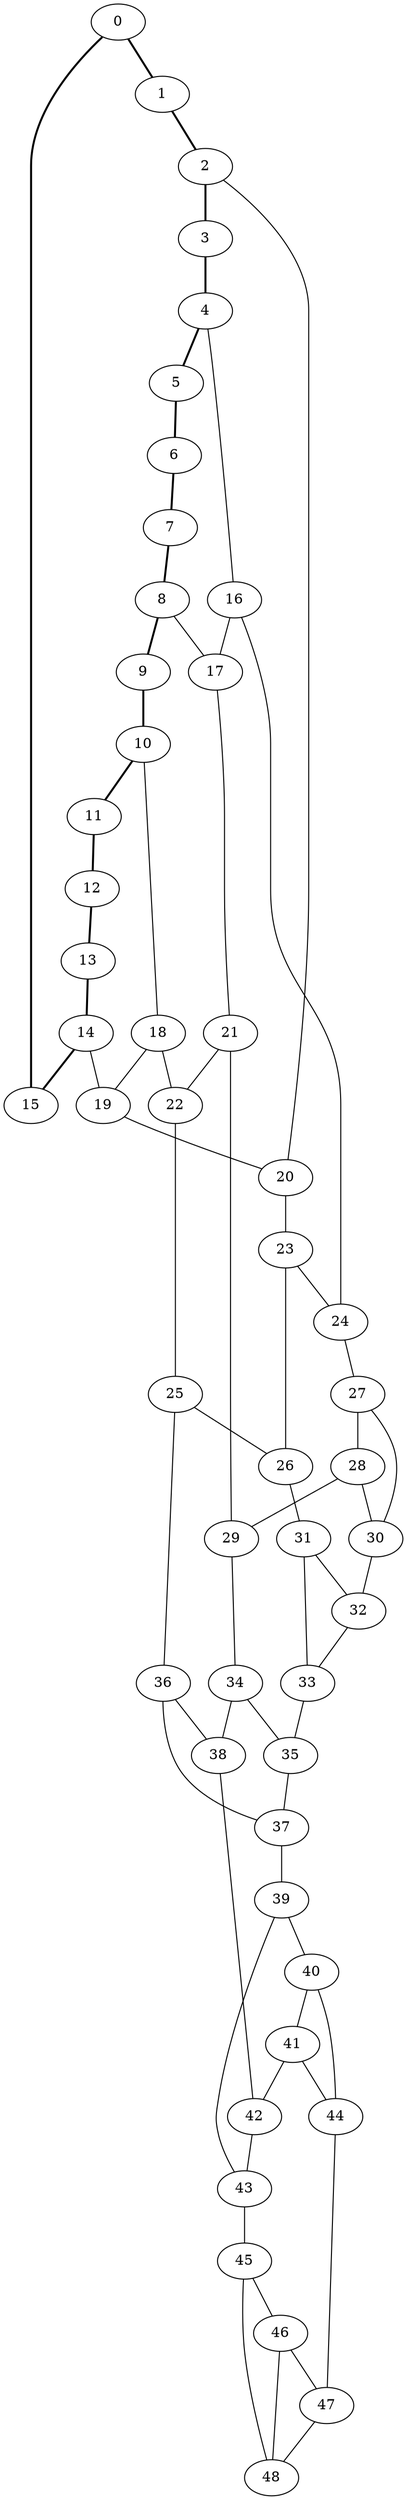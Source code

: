 //Inside of this graph isn't 3-connected
graph G {
0 [ pos = " 10.50,0.00!" ];
0 -- 1[style=bold];
0 -- 15[style=bold];
1 [ pos = " 9.70,4.02!" ];
1 -- 2[style=bold];
2 [ pos = " 7.42,7.42!" ];
2 -- 3[style=bold];
2 -- 20;
3 [ pos = " 4.02,9.70!" ];
3 -- 4[style=bold];
4 [ pos = " 0.00,10.50!" ];
4 -- 5[style=bold];
4 -- 16;
5 [ pos = " -4.02,9.70!" ];
5 -- 6[style=bold];
6 [ pos = " -7.42,7.42!" ];
6 -- 7[style=bold];
7 [ pos = " -9.70,4.02!" ];
7 -- 8[style=bold];
8 [ pos = " -10.50,0.00!" ];
8 -- 9[style=bold];
8 -- 17;
9 [ pos = " -9.70,-4.02!" ];
9 -- 10[style=bold];
10 [ pos = " -7.42,-7.42!" ];
10 -- 11[style=bold];
10 -- 18;
11 [ pos = " -4.02,-9.70!" ];
11 -- 12[style=bold];
12 [ pos = " 0.00,-10.50!" ];
12 -- 13[style=bold];
13 [ pos = " 4.02,-9.70!" ];
13 -- 14[style=bold];
14 [ pos = " 7.42,-7.42!" ];
14 -- 15[style=bold];
14 -- 19;
15 [ pos = " 9.70,-4.02!" ];
16 -- 17;
16 -- 24;
17 -- 21;
18 -- 19;
18 -- 22;
19 -- 20;
20 -- 23;
21 -- 22;
21 -- 29;
22 -- 25;
23 -- 24;
23 -- 26;
24 -- 27;
25 -- 26;
25 -- 36;
26 -- 31;
27 -- 28;
27 -- 30;
28 -- 29;
28 -- 30;
29 -- 34;
30 -- 32;
31 -- 32;
31 -- 33;
32 -- 33;
33 -- 35;
34 -- 35;
34 -- 38;
35 -- 37;
36 -- 37;
36 -- 38;
37 -- 39;
38 -- 42;
39 -- 40;
39 -- 43;
40 -- 41;
40 -- 44;
41 -- 42;
41 -- 44;
42 -- 43;
43 -- 45;
44 -- 47;
45 -- 46;
45 -- 48;
46 -- 47;
46 -- 48;
47 -- 48;
}
